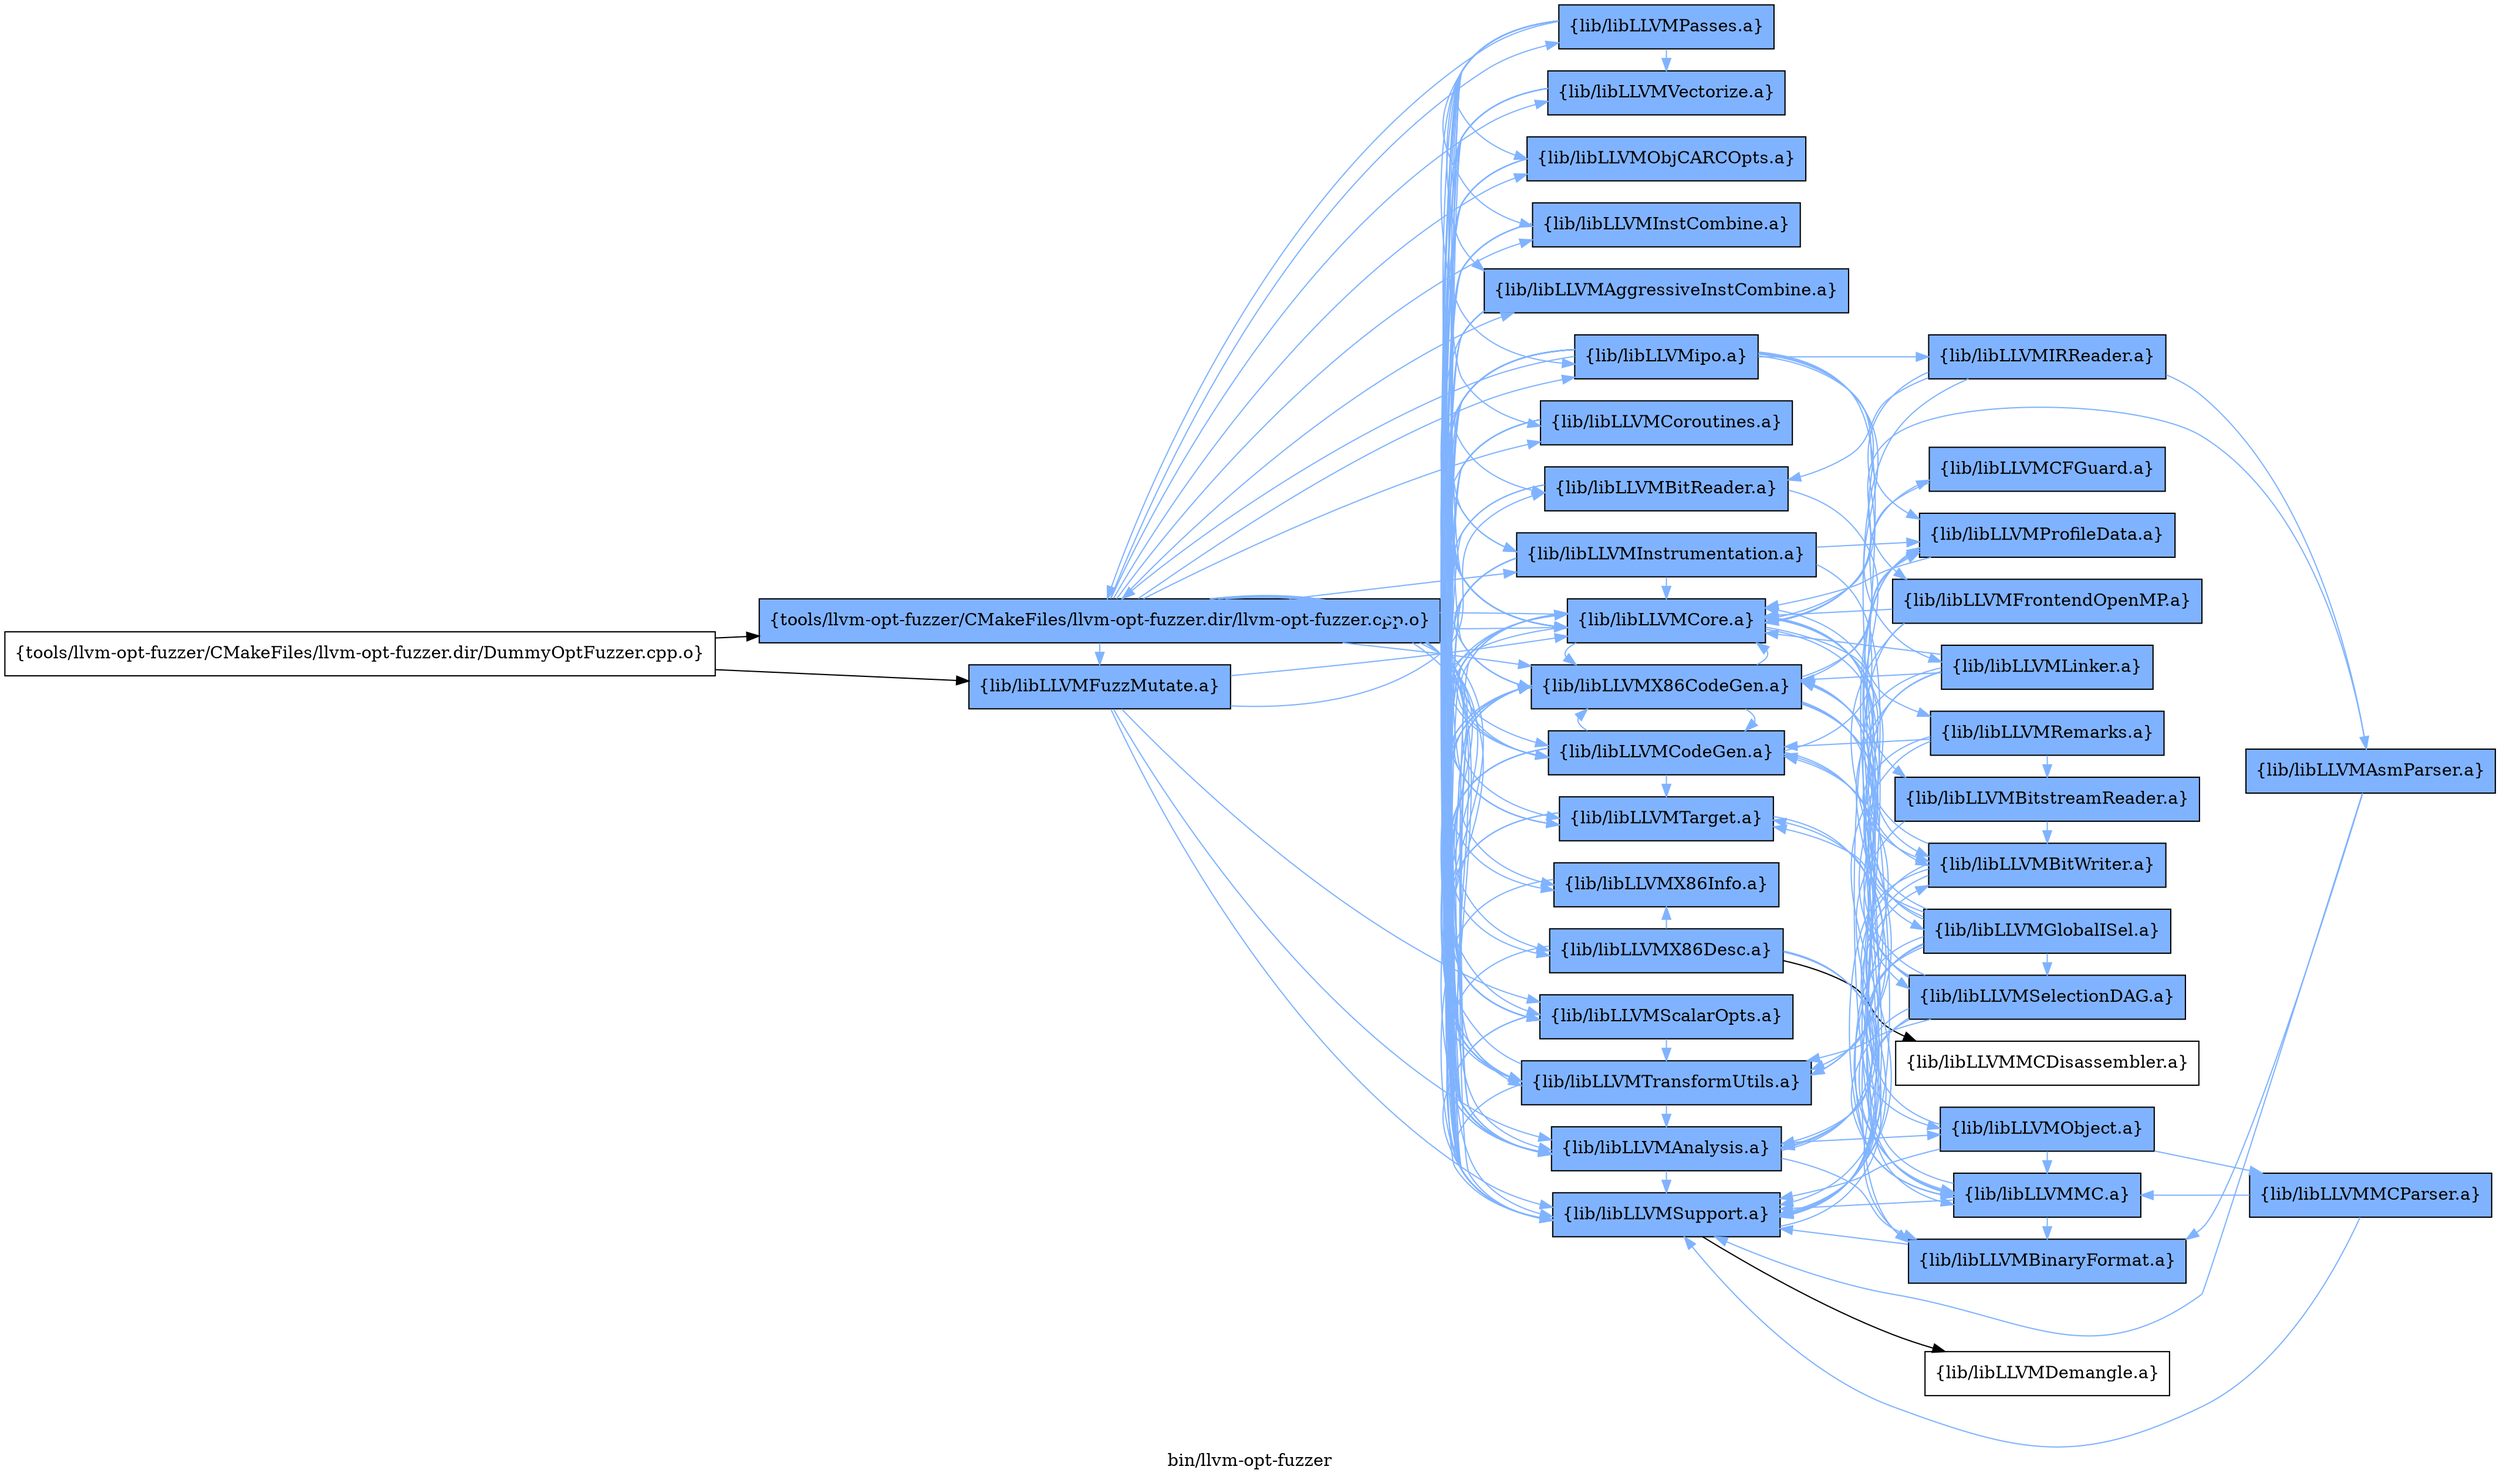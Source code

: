 digraph "bin/llvm-opt-fuzzer" {
	label="bin/llvm-opt-fuzzer";
	rankdir=LR;
	{ rank=same; Node0x561a1509abc8;  }
	{ rank=same; Node0x561a15098aa8; Node0x561a1508efa8;  }
	{ rank=same; Node0x561a150a6dd8; Node0x561a150a5438; Node0x561a150a4f38; Node0x561a150a5d98; Node0x561a150a8db8; Node0x561a150a9d58; Node0x561a150a9858; Node0x561a150a7eb8; Node0x561a150a8598; Node0x561a150a8098; Node0x561a150ab838; Node0x561a1508e5a8; Node0x561a150932d8; Node0x561a15092ba8; Node0x561a150926f8; Node0x561a150921a8; Node0x561a15091d98; Node0x561a150917a8; Node0x561a150a58e8;  }
	{ rank=same; Node0x561a15094ef8; Node0x561a150949a8; Node0x561a1509f3a8; Node0x561a1508eaf8; Node0x561a150a8a48; Node0x561a150912f8; Node0x561a15088298; Node0x561a150a9998; Node0x561a150a92b8; Node0x561a15088748; Node0x561a150a79b8; Node0x561a150a68d8; Node0x561a150a5938; Node0x561a150924c8; Node0x561a15085138;  }

	Node0x561a1509abc8 [shape=record,shape=box,group=0,label="{tools/llvm-opt-fuzzer/CMakeFiles/llvm-opt-fuzzer.dir/DummyOptFuzzer.cpp.o}"];
	Node0x561a1509abc8 -> Node0x561a15098aa8;
	Node0x561a1509abc8 -> Node0x561a1508efa8;
	Node0x561a15098aa8 [shape=record,shape=box,group=1,style=filled,fillcolor="0.600000 0.5 1",label="{tools/llvm-opt-fuzzer/CMakeFiles/llvm-opt-fuzzer.dir/llvm-opt-fuzzer.cpp.o}"];
	Node0x561a15098aa8 -> Node0x561a150a6dd8[color="0.600000 0.5 1"];
	Node0x561a15098aa8 -> Node0x561a150a5438[color="0.600000 0.5 1"];
	Node0x561a15098aa8 -> Node0x561a150a4f38[color="0.600000 0.5 1"];
	Node0x561a15098aa8 -> Node0x561a150a5d98[color="0.600000 0.5 1"];
	Node0x561a15098aa8 -> Node0x561a150a8db8[color="0.600000 0.5 1"];
	Node0x561a15098aa8 -> Node0x561a150a9d58[color="0.600000 0.5 1"];
	Node0x561a15098aa8 -> Node0x561a150a9858[color="0.600000 0.5 1"];
	Node0x561a15098aa8 -> Node0x561a150a7eb8[color="0.600000 0.5 1"];
	Node0x561a15098aa8 -> Node0x561a150a8598[color="0.600000 0.5 1"];
	Node0x561a15098aa8 -> Node0x561a150a8098[color="0.600000 0.5 1"];
	Node0x561a15098aa8 -> Node0x561a150ab838[color="0.600000 0.5 1"];
	Node0x561a15098aa8 -> Node0x561a1508efa8[color="0.600000 0.5 1"];
	Node0x561a15098aa8 -> Node0x561a1508e5a8[color="0.600000 0.5 1"];
	Node0x561a15098aa8 -> Node0x561a150932d8[color="0.600000 0.5 1"];
	Node0x561a15098aa8 -> Node0x561a15092ba8[color="0.600000 0.5 1"];
	Node0x561a15098aa8 -> Node0x561a150926f8[color="0.600000 0.5 1"];
	Node0x561a15098aa8 -> Node0x561a150921a8[color="0.600000 0.5 1"];
	Node0x561a15098aa8 -> Node0x561a15091d98[color="0.600000 0.5 1"];
	Node0x561a15098aa8 -> Node0x561a150917a8[color="0.600000 0.5 1"];
	Node0x561a1508efa8 [shape=record,shape=box,group=1,style=filled,fillcolor="0.600000 0.5 1",label="{lib/libLLVMFuzzMutate.a}"];
	Node0x561a1508efa8 -> Node0x561a150a9d58[color="0.600000 0.5 1"];
	Node0x561a1508efa8 -> Node0x561a150a58e8[color="0.600000 0.5 1"];
	Node0x561a1508efa8 -> Node0x561a15092ba8[color="0.600000 0.5 1"];
	Node0x561a1508efa8 -> Node0x561a150a5d98[color="0.600000 0.5 1"];
	Node0x561a1508efa8 -> Node0x561a150932d8[color="0.600000 0.5 1"];
	Node0x561a150a6dd8 [shape=record,shape=box,group=1,style=filled,fillcolor="0.600000 0.5 1",label="{lib/libLLVMX86CodeGen.a}"];
	Node0x561a150a6dd8 -> Node0x561a150a4f38[color="0.600000 0.5 1"];
	Node0x561a150a6dd8 -> Node0x561a150a5d98[color="0.600000 0.5 1"];
	Node0x561a150a6dd8 -> Node0x561a150a8db8[color="0.600000 0.5 1"];
	Node0x561a150a6dd8 -> Node0x561a150a9d58[color="0.600000 0.5 1"];
	Node0x561a150a6dd8 -> Node0x561a15094ef8[color="0.600000 0.5 1"];
	Node0x561a150a6dd8 -> Node0x561a15092ba8[color="0.600000 0.5 1"];
	Node0x561a150a6dd8 -> Node0x561a150926f8[color="0.600000 0.5 1"];
	Node0x561a150a6dd8 -> Node0x561a150949a8[color="0.600000 0.5 1"];
	Node0x561a150a6dd8 -> Node0x561a1509f3a8[color="0.600000 0.5 1"];
	Node0x561a150a6dd8 -> Node0x561a1508eaf8[color="0.600000 0.5 1"];
	Node0x561a150a6dd8 -> Node0x561a150a5438[color="0.600000 0.5 1"];
	Node0x561a150a6dd8 -> Node0x561a150a8a48[color="0.600000 0.5 1"];
	Node0x561a150a6dd8 -> Node0x561a150921a8[color="0.600000 0.5 1"];
	Node0x561a150a5438 [shape=record,shape=box,group=1,style=filled,fillcolor="0.600000 0.5 1",label="{lib/libLLVMX86Desc.a}"];
	Node0x561a150a5438 -> Node0x561a150a4f38[color="0.600000 0.5 1"];
	Node0x561a150a5438 -> Node0x561a150912f8;
	Node0x561a150a5438 -> Node0x561a1508eaf8[color="0.600000 0.5 1"];
	Node0x561a150a5438 -> Node0x561a15092ba8[color="0.600000 0.5 1"];
	Node0x561a150a5438 -> Node0x561a15088298[color="0.600000 0.5 1"];
	Node0x561a150a4f38 [shape=record,shape=box,group=1,style=filled,fillcolor="0.600000 0.5 1",label="{lib/libLLVMX86Info.a}"];
	Node0x561a150a4f38 -> Node0x561a15092ba8[color="0.600000 0.5 1"];
	Node0x561a150a5d98 [shape=record,shape=box,group=1,style=filled,fillcolor="0.600000 0.5 1",label="{lib/libLLVMAnalysis.a}"];
	Node0x561a150a5d98 -> Node0x561a150a6dd8[color="0.600000 0.5 1"];
	Node0x561a150a5d98 -> Node0x561a150a9d58[color="0.600000 0.5 1"];
	Node0x561a150a5d98 -> Node0x561a15092ba8[color="0.600000 0.5 1"];
	Node0x561a150a5d98 -> Node0x561a15088298[color="0.600000 0.5 1"];
	Node0x561a150a5d98 -> Node0x561a150a9998[color="0.600000 0.5 1"];
	Node0x561a150a5d98 -> Node0x561a150a8a48[color="0.600000 0.5 1"];
	Node0x561a150a8db8 [shape=record,shape=box,group=1,style=filled,fillcolor="0.600000 0.5 1",label="{lib/libLLVMCodeGen.a}"];
	Node0x561a150a8db8 -> Node0x561a150a6dd8[color="0.600000 0.5 1"];
	Node0x561a150a8db8 -> Node0x561a150a9d58[color="0.600000 0.5 1"];
	Node0x561a150a8db8 -> Node0x561a15092ba8[color="0.600000 0.5 1"];
	Node0x561a150a8db8 -> Node0x561a1508eaf8[color="0.600000 0.5 1"];
	Node0x561a150a8db8 -> Node0x561a150a5d98[color="0.600000 0.5 1"];
	Node0x561a150a8db8 -> Node0x561a150921a8[color="0.600000 0.5 1"];
	Node0x561a150a8db8 -> Node0x561a150926f8[color="0.600000 0.5 1"];
	Node0x561a150a8db8 -> Node0x561a150a8a48[color="0.600000 0.5 1"];
	Node0x561a150a8db8 -> Node0x561a150932d8[color="0.600000 0.5 1"];
	Node0x561a150a9d58 [shape=record,shape=box,group=1,style=filled,fillcolor="0.600000 0.5 1",label="{lib/libLLVMCore.a}"];
	Node0x561a150a9d58 -> Node0x561a150a8db8[color="0.600000 0.5 1"];
	Node0x561a150a9d58 -> Node0x561a15092ba8[color="0.600000 0.5 1"];
	Node0x561a150a9d58 -> Node0x561a15088298[color="0.600000 0.5 1"];
	Node0x561a150a9d58 -> Node0x561a150a6dd8[color="0.600000 0.5 1"];
	Node0x561a150a9d58 -> Node0x561a150a92b8[color="0.600000 0.5 1"];
	Node0x561a150a9d58 -> Node0x561a15088748[color="0.600000 0.5 1"];
	Node0x561a150a9d58 -> Node0x561a15098aa8[color="0.600000 0.5 1"];
	Node0x561a150a9d58 -> Node0x561a150a5d98[color="0.600000 0.5 1"];
	Node0x561a150a9858 [shape=record,shape=box,group=1,style=filled,fillcolor="0.600000 0.5 1",label="{lib/libLLVMCoroutines.a}"];
	Node0x561a150a9858 -> Node0x561a150a5d98[color="0.600000 0.5 1"];
	Node0x561a150a9858 -> Node0x561a150a9d58[color="0.600000 0.5 1"];
	Node0x561a150a9858 -> Node0x561a15092ba8[color="0.600000 0.5 1"];
	Node0x561a150a9858 -> Node0x561a150921a8[color="0.600000 0.5 1"];
	Node0x561a150a9858 -> Node0x561a150932d8[color="0.600000 0.5 1"];
	Node0x561a150a7eb8 [shape=record,shape=box,group=1,style=filled,fillcolor="0.600000 0.5 1",label="{lib/libLLVMipo.a}"];
	Node0x561a150a7eb8 -> Node0x561a150a9d58[color="0.600000 0.5 1"];
	Node0x561a150a7eb8 -> Node0x561a150a5d98[color="0.600000 0.5 1"];
	Node0x561a150a7eb8 -> Node0x561a15092ba8[color="0.600000 0.5 1"];
	Node0x561a150a7eb8 -> Node0x561a150921a8[color="0.600000 0.5 1"];
	Node0x561a150a7eb8 -> Node0x561a150a6dd8[color="0.600000 0.5 1"];
	Node0x561a150a7eb8 -> Node0x561a150a58e8[color="0.600000 0.5 1"];
	Node0x561a150a7eb8 -> Node0x561a150a79b8[color="0.600000 0.5 1"];
	Node0x561a150a7eb8 -> Node0x561a150a68d8[color="0.600000 0.5 1"];
	Node0x561a150a7eb8 -> Node0x561a15098aa8[color="0.600000 0.5 1"];
	Node0x561a150a7eb8 -> Node0x561a150a8db8[color="0.600000 0.5 1"];
	Node0x561a150a7eb8 -> Node0x561a150a92b8[color="0.600000 0.5 1"];
	Node0x561a150a7eb8 -> Node0x561a150a5938[color="0.600000 0.5 1"];
	Node0x561a150a7eb8 -> Node0x561a150932d8[color="0.600000 0.5 1"];
	Node0x561a150a7eb8 -> Node0x561a150ab838[color="0.600000 0.5 1"];
	Node0x561a150a7eb8 -> Node0x561a150a8a48[color="0.600000 0.5 1"];
	Node0x561a150a8598 [shape=record,shape=box,group=1,style=filled,fillcolor="0.600000 0.5 1",label="{lib/libLLVMAggressiveInstCombine.a}"];
	Node0x561a150a8598 -> Node0x561a150a5d98[color="0.600000 0.5 1"];
	Node0x561a150a8598 -> Node0x561a150a9d58[color="0.600000 0.5 1"];
	Node0x561a150a8598 -> Node0x561a15092ba8[color="0.600000 0.5 1"];
	Node0x561a150a8598 -> Node0x561a150921a8[color="0.600000 0.5 1"];
	Node0x561a150a8098 [shape=record,shape=box,group=1,style=filled,fillcolor="0.600000 0.5 1",label="{lib/libLLVMInstCombine.a}"];
	Node0x561a150a8098 -> Node0x561a150a5d98[color="0.600000 0.5 1"];
	Node0x561a150a8098 -> Node0x561a150a9d58[color="0.600000 0.5 1"];
	Node0x561a150a8098 -> Node0x561a15092ba8[color="0.600000 0.5 1"];
	Node0x561a150a8098 -> Node0x561a150921a8[color="0.600000 0.5 1"];
	Node0x561a150ab838 [shape=record,shape=box,group=1,style=filled,fillcolor="0.600000 0.5 1",label="{lib/libLLVMInstrumentation.a}"];
	Node0x561a150ab838 -> Node0x561a150a5d98[color="0.600000 0.5 1"];
	Node0x561a150ab838 -> Node0x561a150a9d58[color="0.600000 0.5 1"];
	Node0x561a150ab838 -> Node0x561a15092ba8[color="0.600000 0.5 1"];
	Node0x561a150ab838 -> Node0x561a150a8a48[color="0.600000 0.5 1"];
	Node0x561a150ab838 -> Node0x561a150921a8[color="0.600000 0.5 1"];
	Node0x561a150ab838 -> Node0x561a1508eaf8[color="0.600000 0.5 1"];
	Node0x561a150ab838 -> Node0x561a150a6dd8[color="0.600000 0.5 1"];
	Node0x561a1508e5a8 [shape=record,shape=box,group=1,style=filled,fillcolor="0.600000 0.5 1",label="{lib/libLLVMObjCARCOpts.a}"];
	Node0x561a1508e5a8 -> Node0x561a150a5d98[color="0.600000 0.5 1"];
	Node0x561a1508e5a8 -> Node0x561a150a9d58[color="0.600000 0.5 1"];
	Node0x561a1508e5a8 -> Node0x561a15092ba8[color="0.600000 0.5 1"];
	Node0x561a1508e5a8 -> Node0x561a150921a8[color="0.600000 0.5 1"];
	Node0x561a150932d8 [shape=record,shape=box,group=1,style=filled,fillcolor="0.600000 0.5 1",label="{lib/libLLVMScalarOpts.a}"];
	Node0x561a150932d8 -> Node0x561a150a5d98[color="0.600000 0.5 1"];
	Node0x561a150932d8 -> Node0x561a150a9d58[color="0.600000 0.5 1"];
	Node0x561a150932d8 -> Node0x561a15092ba8[color="0.600000 0.5 1"];
	Node0x561a150932d8 -> Node0x561a150921a8[color="0.600000 0.5 1"];
	Node0x561a150932d8 -> Node0x561a150a6dd8[color="0.600000 0.5 1"];
	Node0x561a15092ba8 [shape=record,shape=box,group=1,style=filled,fillcolor="0.600000 0.5 1",label="{lib/libLLVMSupport.a}"];
	Node0x561a15092ba8 -> Node0x561a150a6dd8[color="0.600000 0.5 1"];
	Node0x561a15092ba8 -> Node0x561a150a92b8[color="0.600000 0.5 1"];
	Node0x561a15092ba8 -> Node0x561a150924c8;
	Node0x561a150926f8 [shape=record,shape=box,group=1,style=filled,fillcolor="0.600000 0.5 1",label="{lib/libLLVMTarget.a}"];
	Node0x561a150926f8 -> Node0x561a150a5d98[color="0.600000 0.5 1"];
	Node0x561a150926f8 -> Node0x561a150a9d58[color="0.600000 0.5 1"];
	Node0x561a150926f8 -> Node0x561a15092ba8[color="0.600000 0.5 1"];
	Node0x561a150926f8 -> Node0x561a1508eaf8[color="0.600000 0.5 1"];
	Node0x561a150921a8 [shape=record,shape=box,group=1,style=filled,fillcolor="0.600000 0.5 1",label="{lib/libLLVMTransformUtils.a}"];
	Node0x561a150921a8 -> Node0x561a15092ba8[color="0.600000 0.5 1"];
	Node0x561a150921a8 -> Node0x561a150a6dd8[color="0.600000 0.5 1"];
	Node0x561a150921a8 -> Node0x561a150a5d98[color="0.600000 0.5 1"];
	Node0x561a150921a8 -> Node0x561a150a9d58[color="0.600000 0.5 1"];
	Node0x561a150921a8 -> Node0x561a15098aa8[color="0.600000 0.5 1"];
	Node0x561a15091d98 [shape=record,shape=box,group=1,style=filled,fillcolor="0.600000 0.5 1",label="{lib/libLLVMVectorize.a}"];
	Node0x561a15091d98 -> Node0x561a150a6dd8[color="0.600000 0.5 1"];
	Node0x561a15091d98 -> Node0x561a150a5d98[color="0.600000 0.5 1"];
	Node0x561a15091d98 -> Node0x561a150a9d58[color="0.600000 0.5 1"];
	Node0x561a15091d98 -> Node0x561a15092ba8[color="0.600000 0.5 1"];
	Node0x561a15091d98 -> Node0x561a150921a8[color="0.600000 0.5 1"];
	Node0x561a150917a8 [shape=record,shape=box,group=1,style=filled,fillcolor="0.600000 0.5 1",label="{lib/libLLVMPasses.a}"];
	Node0x561a150917a8 -> Node0x561a15098aa8[color="0.600000 0.5 1"];
	Node0x561a150917a8 -> Node0x561a150a5d98[color="0.600000 0.5 1"];
	Node0x561a150917a8 -> Node0x561a150a9d58[color="0.600000 0.5 1"];
	Node0x561a150917a8 -> Node0x561a150ab838[color="0.600000 0.5 1"];
	Node0x561a150917a8 -> Node0x561a150921a8[color="0.600000 0.5 1"];
	Node0x561a150917a8 -> Node0x561a150a7eb8[color="0.600000 0.5 1"];
	Node0x561a150917a8 -> Node0x561a150932d8[color="0.600000 0.5 1"];
	Node0x561a150917a8 -> Node0x561a150a9858[color="0.600000 0.5 1"];
	Node0x561a150917a8 -> Node0x561a150a8598[color="0.600000 0.5 1"];
	Node0x561a150917a8 -> Node0x561a150a8098[color="0.600000 0.5 1"];
	Node0x561a150917a8 -> Node0x561a1508e5a8[color="0.600000 0.5 1"];
	Node0x561a150917a8 -> Node0x561a15092ba8[color="0.600000 0.5 1"];
	Node0x561a150917a8 -> Node0x561a150926f8[color="0.600000 0.5 1"];
	Node0x561a150917a8 -> Node0x561a15091d98[color="0.600000 0.5 1"];
	Node0x561a15094ef8 [shape=record,shape=box,group=1,style=filled,fillcolor="0.600000 0.5 1",label="{lib/libLLVMGlobalISel.a}"];
	Node0x561a15094ef8 -> Node0x561a150a8db8[color="0.600000 0.5 1"];
	Node0x561a15094ef8 -> Node0x561a150a9d58[color="0.600000 0.5 1"];
	Node0x561a15094ef8 -> Node0x561a15092ba8[color="0.600000 0.5 1"];
	Node0x561a15094ef8 -> Node0x561a150a5d98[color="0.600000 0.5 1"];
	Node0x561a15094ef8 -> Node0x561a1508eaf8[color="0.600000 0.5 1"];
	Node0x561a15094ef8 -> Node0x561a150926f8[color="0.600000 0.5 1"];
	Node0x561a15094ef8 -> Node0x561a150949a8[color="0.600000 0.5 1"];
	Node0x561a15094ef8 -> Node0x561a150a6dd8[color="0.600000 0.5 1"];
	Node0x561a15094ef8 -> Node0x561a150921a8[color="0.600000 0.5 1"];
	Node0x561a150949a8 [shape=record,shape=box,group=1,style=filled,fillcolor="0.600000 0.5 1",label="{lib/libLLVMSelectionDAG.a}"];
	Node0x561a150949a8 -> Node0x561a150a5d98[color="0.600000 0.5 1"];
	Node0x561a150949a8 -> Node0x561a150a8db8[color="0.600000 0.5 1"];
	Node0x561a150949a8 -> Node0x561a150a9d58[color="0.600000 0.5 1"];
	Node0x561a150949a8 -> Node0x561a15092ba8[color="0.600000 0.5 1"];
	Node0x561a150949a8 -> Node0x561a1508eaf8[color="0.600000 0.5 1"];
	Node0x561a150949a8 -> Node0x561a150926f8[color="0.600000 0.5 1"];
	Node0x561a150949a8 -> Node0x561a150921a8[color="0.600000 0.5 1"];
	Node0x561a150949a8 -> Node0x561a150a6dd8[color="0.600000 0.5 1"];
	Node0x561a1509f3a8 [shape=record,shape=box,group=1,style=filled,fillcolor="0.600000 0.5 1",label="{lib/libLLVMCFGuard.a}"];
	Node0x561a1509f3a8 -> Node0x561a150a9d58[color="0.600000 0.5 1"];
	Node0x561a1508eaf8 [shape=record,shape=box,group=1,style=filled,fillcolor="0.600000 0.5 1",label="{lib/libLLVMMC.a}"];
	Node0x561a1508eaf8 -> Node0x561a15092ba8[color="0.600000 0.5 1"];
	Node0x561a1508eaf8 -> Node0x561a15088298[color="0.600000 0.5 1"];
	Node0x561a1508eaf8 -> Node0x561a150a6dd8[color="0.600000 0.5 1"];
	Node0x561a150a8a48 [shape=record,shape=box,group=1,style=filled,fillcolor="0.600000 0.5 1",label="{lib/libLLVMProfileData.a}"];
	Node0x561a150a8a48 -> Node0x561a150a9d58[color="0.600000 0.5 1"];
	Node0x561a150a8a48 -> Node0x561a15092ba8[color="0.600000 0.5 1"];
	Node0x561a150912f8 [shape=record,shape=box,group=0,label="{lib/libLLVMMCDisassembler.a}"];
	Node0x561a15088298 [shape=record,shape=box,group=1,style=filled,fillcolor="0.600000 0.5 1",label="{lib/libLLVMBinaryFormat.a}"];
	Node0x561a15088298 -> Node0x561a15092ba8[color="0.600000 0.5 1"];
	Node0x561a150a9998 [shape=record,shape=box,group=1,style=filled,fillcolor="0.600000 0.5 1",label="{lib/libLLVMObject.a}"];
	Node0x561a150a9998 -> Node0x561a150a9d58[color="0.600000 0.5 1"];
	Node0x561a150a9998 -> Node0x561a1508eaf8[color="0.600000 0.5 1"];
	Node0x561a150a9998 -> Node0x561a15092ba8[color="0.600000 0.5 1"];
	Node0x561a150a9998 -> Node0x561a15087c58[color="0.600000 0.5 1"];
	Node0x561a150a92b8 [shape=record,shape=box,group=1,style=filled,fillcolor="0.600000 0.5 1",label="{lib/libLLVMBitWriter.a}"];
	Node0x561a150a92b8 -> Node0x561a150a5d98[color="0.600000 0.5 1"];
	Node0x561a150a92b8 -> Node0x561a150a9d58[color="0.600000 0.5 1"];
	Node0x561a150a92b8 -> Node0x561a1508eaf8[color="0.600000 0.5 1"];
	Node0x561a150a92b8 -> Node0x561a15092ba8[color="0.600000 0.5 1"];
	Node0x561a15088748 [shape=record,shape=box,group=1,style=filled,fillcolor="0.600000 0.5 1",label="{lib/libLLVMRemarks.a}"];
	Node0x561a15088748 -> Node0x561a15092ba8[color="0.600000 0.5 1"];
	Node0x561a15088748 -> Node0x561a150a92b8[color="0.600000 0.5 1"];
	Node0x561a15088748 -> Node0x561a15085138[color="0.600000 0.5 1"];
	Node0x561a15088748 -> Node0x561a150a8db8[color="0.600000 0.5 1"];
	Node0x561a150a58e8 [shape=record,shape=box,group=1,style=filled,fillcolor="0.600000 0.5 1",label="{lib/libLLVMBitReader.a}"];
	Node0x561a150a58e8 -> Node0x561a150a9d58[color="0.600000 0.5 1"];
	Node0x561a150a58e8 -> Node0x561a15092ba8[color="0.600000 0.5 1"];
	Node0x561a150a58e8 -> Node0x561a15085138[color="0.600000 0.5 1"];
	Node0x561a150a79b8 [shape=record,shape=box,group=1,style=filled,fillcolor="0.600000 0.5 1",label="{lib/libLLVMIRReader.a}"];
	Node0x561a150a79b8 -> Node0x561a150a9d58[color="0.600000 0.5 1"];
	Node0x561a150a79b8 -> Node0x561a150a58e8[color="0.600000 0.5 1"];
	Node0x561a150a79b8 -> Node0x561a15092ba8[color="0.600000 0.5 1"];
	Node0x561a150a79b8 -> Node0x561a150a6018[color="0.600000 0.5 1"];
	Node0x561a150a68d8 [shape=record,shape=box,group=1,style=filled,fillcolor="0.600000 0.5 1",label="{lib/libLLVMLinker.a}"];
	Node0x561a150a68d8 -> Node0x561a150a6dd8[color="0.600000 0.5 1"];
	Node0x561a150a68d8 -> Node0x561a150a9d58[color="0.600000 0.5 1"];
	Node0x561a150a68d8 -> Node0x561a15092ba8[color="0.600000 0.5 1"];
	Node0x561a150a68d8 -> Node0x561a150921a8[color="0.600000 0.5 1"];
	Node0x561a150a68d8 -> Node0x561a150a9998[color="0.600000 0.5 1"];
	Node0x561a15085138 [shape=record,shape=box,group=1,style=filled,fillcolor="0.600000 0.5 1",label="{lib/libLLVMBitstreamReader.a}"];
	Node0x561a15085138 -> Node0x561a150a92b8[color="0.600000 0.5 1"];
	Node0x561a15085138 -> Node0x561a15092ba8[color="0.600000 0.5 1"];
	Node0x561a150a5938 [shape=record,shape=box,group=1,style=filled,fillcolor="0.600000 0.5 1",label="{lib/libLLVMFrontendOpenMP.a}"];
	Node0x561a150a5938 -> Node0x561a150a9d58[color="0.600000 0.5 1"];
	Node0x561a150a5938 -> Node0x561a15092ba8[color="0.600000 0.5 1"];
	Node0x561a150a5938 -> Node0x561a150921a8[color="0.600000 0.5 1"];
	Node0x561a150a6018 [shape=record,shape=box,group=1,style=filled,fillcolor="0.600000 0.5 1",label="{lib/libLLVMAsmParser.a}"];
	Node0x561a150a6018 -> Node0x561a150a9d58[color="0.600000 0.5 1"];
	Node0x561a150a6018 -> Node0x561a15092ba8[color="0.600000 0.5 1"];
	Node0x561a150a6018 -> Node0x561a15088298[color="0.600000 0.5 1"];
	Node0x561a150924c8 [shape=record,shape=box,group=0,label="{lib/libLLVMDemangle.a}"];
	Node0x561a15087c58 [shape=record,shape=box,group=1,style=filled,fillcolor="0.600000 0.5 1",label="{lib/libLLVMMCParser.a}"];
	Node0x561a15087c58 -> Node0x561a1508eaf8[color="0.600000 0.5 1"];
	Node0x561a15087c58 -> Node0x561a15092ba8[color="0.600000 0.5 1"];
}
